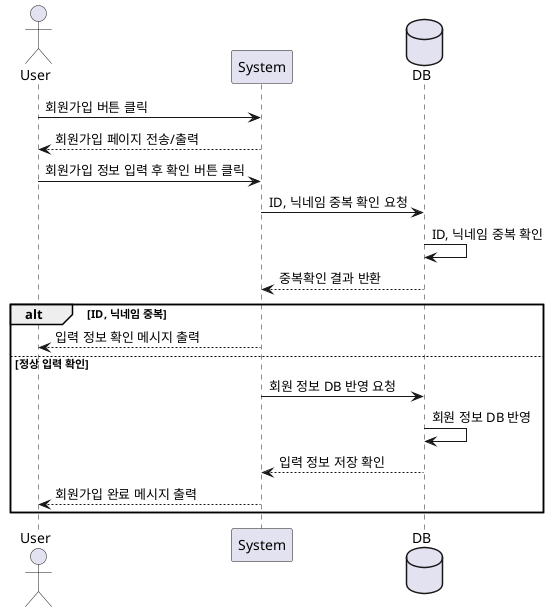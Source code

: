 @startuml
actor User
participant System
database DB

User -> System: 회원가입 버튼 클릭
System --> User: 회원가입 페이지 전송/출력

User -> System: 회원가입 정보 입력 후 확인 버튼 클릭
System -> DB: ID, 닉네임 중복 확인 요청
DB -> DB: ID, 닉네임 중복 확인
DB --> System: 중복확인 결과 반환

alt ID, 닉네임 중복
    System --> User: 입력 정보 확인 메시지 출력
else 정상 입력 확인
    System -> DB: 회원 정보 DB 반영 요청
    DB -> DB: 회원 정보 DB 반영
    DB --> System: 입력 정보 저장 확인
    System --> User: 회원가입 완료 메시지 출력
end
@enduml